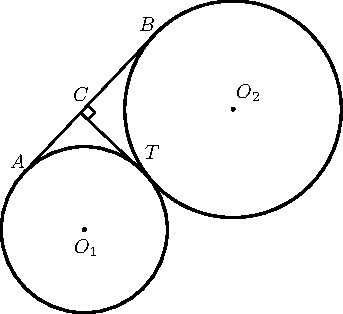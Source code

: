 import graph; size(6cm); real lsf=0.5; pen dps=linewidth(0.7)+fontsize(10); defaultpen(dps); pen ds=black; real xmin=-2.9063100589638053,xmax=7.475301168618284,ymin=-3.8153019637991044,ymax=5.344943237008621; 
pair O_2=(1.7903855180046293,1.4496639287562059), T=(0.7771802842956851,0.6292780035104343), A=(-0.7262409461732456,0.6874402432949257), B=(0.8435895911582476,2.3458756140536314), C=(-0.044800367577041166,1.4073428899431992); 
draw((0.044800771126310694,1.3225288500377144)--(0.1296148110317956,1.412129988741066)--(0.040013672328443724,1.4969440286465512)--C--cycle,linewidth(0.8)); 
draw(circle((0.,0.),1.),linewidth(1.2)); draw(circle(O_2,1.3036939487305128),linewidth(1.2)); draw(A--B,linewidth(0.8)); draw(C--T,linewidth(0.8)); 
dot((0.,0.),linewidth(2.pt)+ds); label("$O_{1}$",(-0.14951245567309923,-0.3431328305405569),NE*lsf); dot(O_2,linewidth(2.pt)+ds); label("$O_2$",(1.804673187165882,1.5238123818145415),NE*lsf); dot(T,linewidth(1.pt)+ds); label("$T$",(0.7054437630689552,0.8258889379434766),NE*lsf); dot((2.4700415337798747,0.3371507323503956),linewidth(1.pt)+ds); dot(B,linewidth(1.pt)+ds); dot((0.7771802842956855,0.629278003510434),linewidth(1.pt)+ds); dot((0.7771802842956855,0.629278003510434),linewidth(1.pt)+ds); dot(A,linewidth(1.pt)+ds); label("$A$",(-0.9172282439312704,0.7212004213628169),NE*lsf); dot(B,linewidth(1.pt)+ds); label("$B$",(0.6356514186818486,2.3613205144598193),NE*lsf); dot(C,linewidth(1.pt)+ds); label("$C$",(-0.16696054176987585,1.5238123818145415),NE*lsf); 
clip((xmin,ymin)--(xmin,ymax)--(xmax,ymax)--(xmax,ymin)--cycle); 